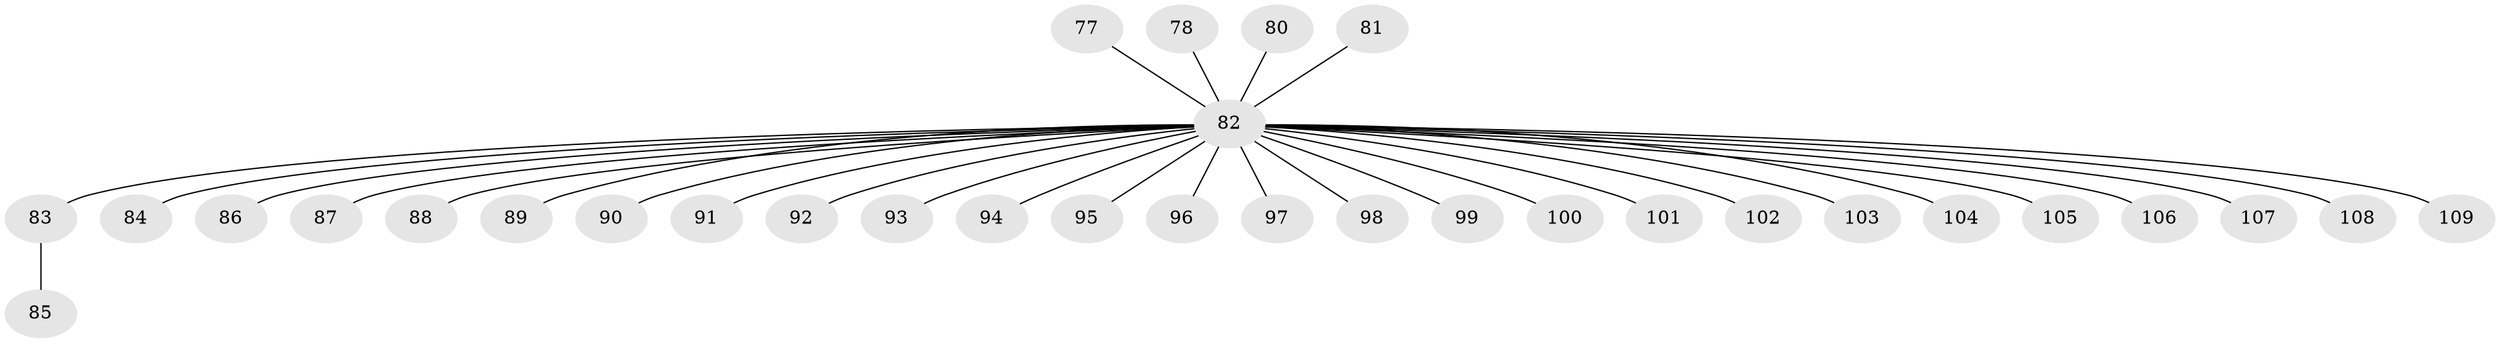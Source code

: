 // original degree distribution, {6: 0.045871559633027525, 4: 0.06422018348623854, 3: 0.12844036697247707, 5: 0.01834862385321101, 2: 0.22935779816513763, 1: 0.5137614678899083}
// Generated by graph-tools (version 1.1) at 2025/56/03/04/25 21:56:36]
// undirected, 32 vertices, 31 edges
graph export_dot {
graph [start="1"]
  node [color=gray90,style=filled];
  77;
  78;
  80;
  81;
  82 [super="+79"];
  83;
  84;
  85;
  86;
  87;
  88;
  89;
  90;
  91;
  92;
  93;
  94;
  95;
  96;
  97;
  98;
  99;
  100;
  101;
  102;
  103;
  104;
  105;
  106;
  107;
  108;
  109;
  77 -- 82;
  78 -- 82;
  80 -- 82;
  81 -- 82;
  82 -- 89;
  82 -- 83;
  82 -- 84;
  82 -- 86;
  82 -- 87;
  82 -- 88;
  82 -- 90;
  82 -- 91;
  82 -- 92;
  82 -- 93;
  82 -- 94;
  82 -- 95;
  82 -- 96;
  82 -- 97;
  82 -- 98;
  82 -- 99;
  82 -- 100;
  82 -- 101;
  82 -- 102;
  82 -- 103;
  82 -- 104;
  82 -- 105;
  82 -- 106;
  82 -- 107;
  82 -- 108;
  82 -- 109;
  83 -- 85;
}

